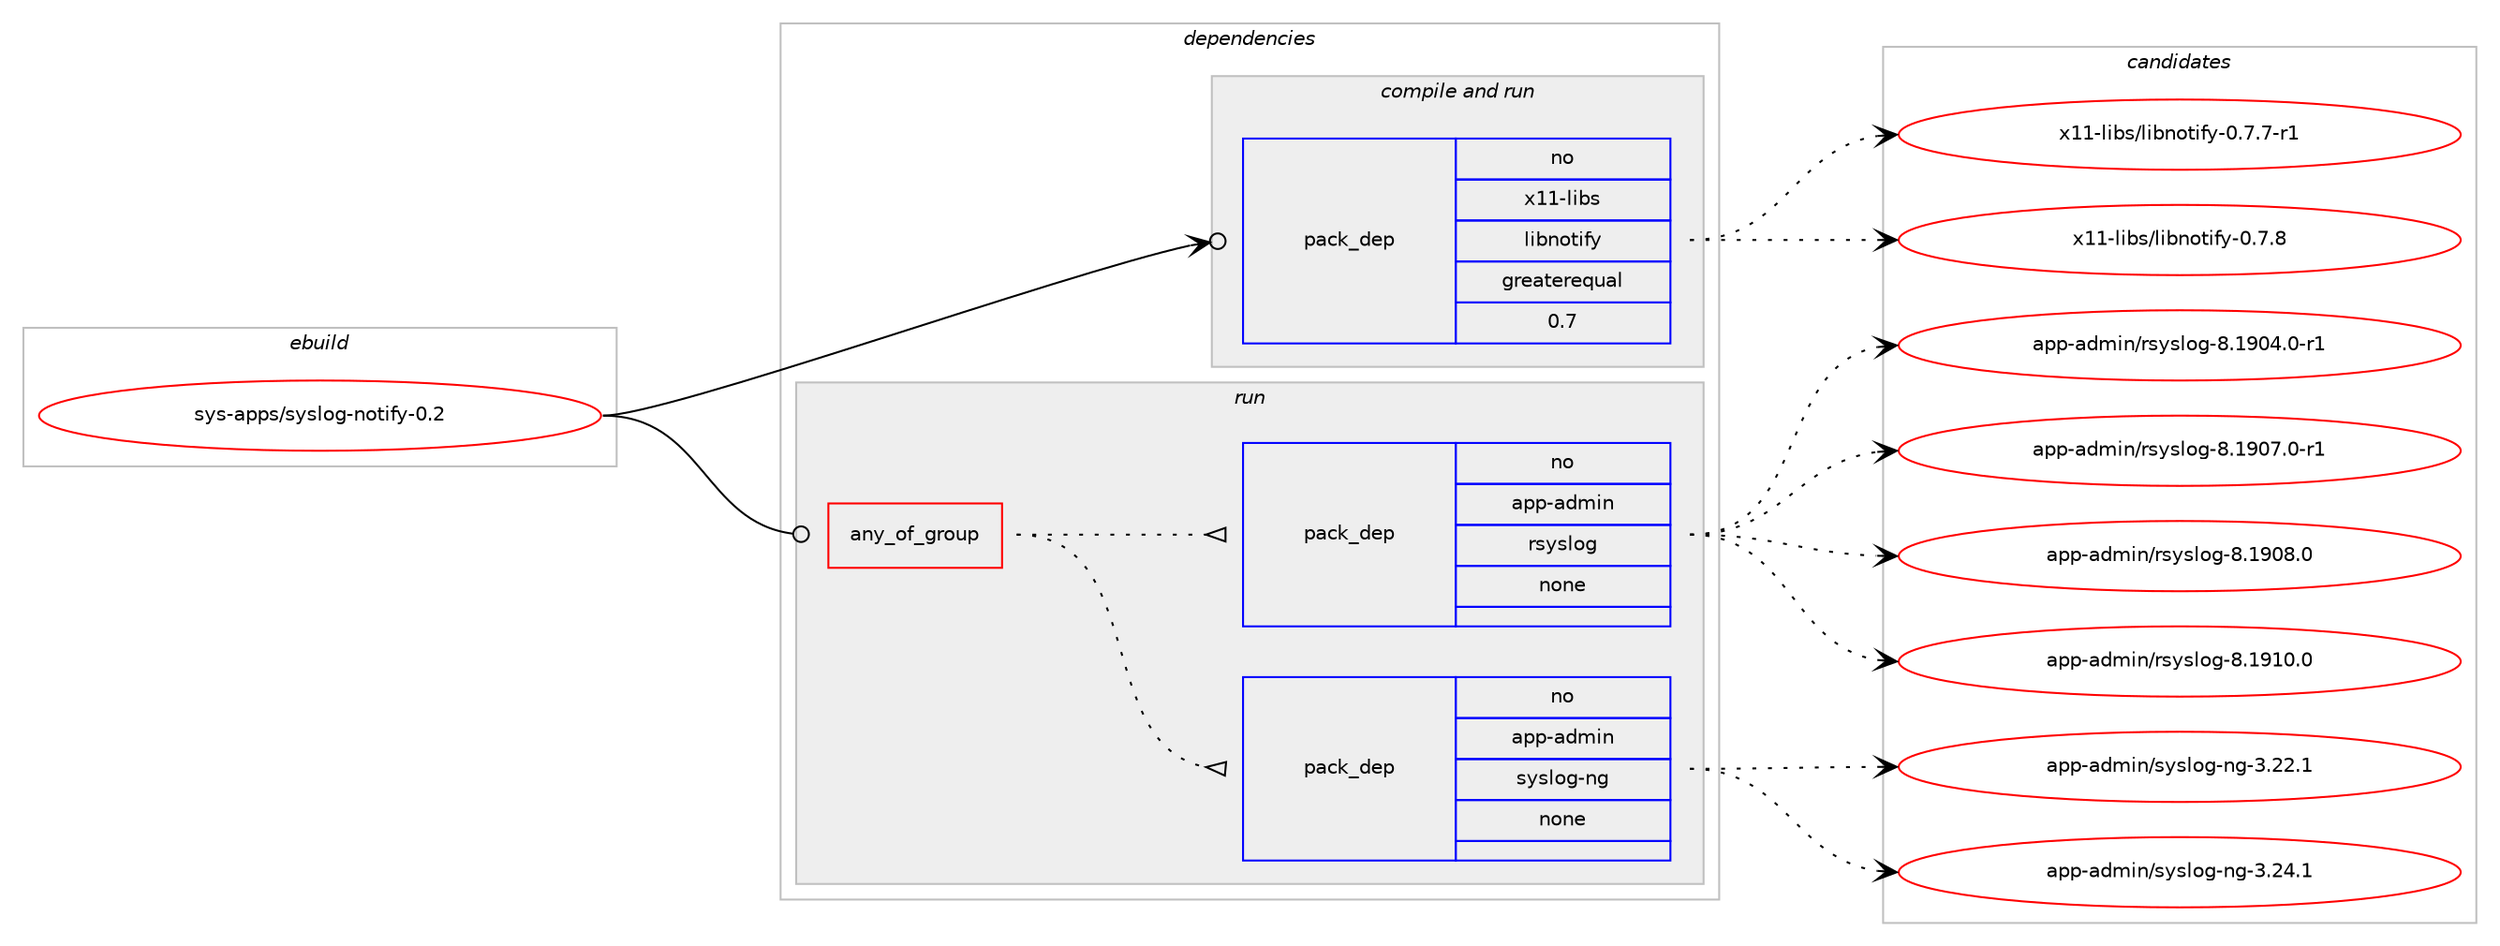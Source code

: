 digraph prolog {

# *************
# Graph options
# *************

newrank=true;
concentrate=true;
compound=true;
graph [rankdir=LR,fontname=Helvetica,fontsize=10,ranksep=1.5];#, ranksep=2.5, nodesep=0.2];
edge  [arrowhead=vee];
node  [fontname=Helvetica,fontsize=10];

# **********
# The ebuild
# **********

subgraph cluster_leftcol {
color=gray;
rank=same;
label=<<i>ebuild</i>>;
id [label="sys-apps/syslog-notify-0.2", color=red, width=4, href="../sys-apps/syslog-notify-0.2.svg"];
}

# ****************
# The dependencies
# ****************

subgraph cluster_midcol {
color=gray;
label=<<i>dependencies</i>>;
subgraph cluster_compile {
fillcolor="#eeeeee";
style=filled;
label=<<i>compile</i>>;
}
subgraph cluster_compileandrun {
fillcolor="#eeeeee";
style=filled;
label=<<i>compile and run</i>>;
subgraph pack651179 {
dependency878130 [label=<<TABLE BORDER="0" CELLBORDER="1" CELLSPACING="0" CELLPADDING="4" WIDTH="220"><TR><TD ROWSPAN="6" CELLPADDING="30">pack_dep</TD></TR><TR><TD WIDTH="110">no</TD></TR><TR><TD>x11-libs</TD></TR><TR><TD>libnotify</TD></TR><TR><TD>greaterequal</TD></TR><TR><TD>0.7</TD></TR></TABLE>>, shape=none, color=blue];
}
id:e -> dependency878130:w [weight=20,style="solid",arrowhead="odotvee"];
}
subgraph cluster_run {
fillcolor="#eeeeee";
style=filled;
label=<<i>run</i>>;
subgraph any14863 {
dependency878131 [label=<<TABLE BORDER="0" CELLBORDER="1" CELLSPACING="0" CELLPADDING="4"><TR><TD CELLPADDING="10">any_of_group</TD></TR></TABLE>>, shape=none, color=red];subgraph pack651180 {
dependency878132 [label=<<TABLE BORDER="0" CELLBORDER="1" CELLSPACING="0" CELLPADDING="4" WIDTH="220"><TR><TD ROWSPAN="6" CELLPADDING="30">pack_dep</TD></TR><TR><TD WIDTH="110">no</TD></TR><TR><TD>app-admin</TD></TR><TR><TD>syslog-ng</TD></TR><TR><TD>none</TD></TR><TR><TD></TD></TR></TABLE>>, shape=none, color=blue];
}
dependency878131:e -> dependency878132:w [weight=20,style="dotted",arrowhead="oinv"];
subgraph pack651181 {
dependency878133 [label=<<TABLE BORDER="0" CELLBORDER="1" CELLSPACING="0" CELLPADDING="4" WIDTH="220"><TR><TD ROWSPAN="6" CELLPADDING="30">pack_dep</TD></TR><TR><TD WIDTH="110">no</TD></TR><TR><TD>app-admin</TD></TR><TR><TD>rsyslog</TD></TR><TR><TD>none</TD></TR><TR><TD></TD></TR></TABLE>>, shape=none, color=blue];
}
dependency878131:e -> dependency878133:w [weight=20,style="dotted",arrowhead="oinv"];
}
id:e -> dependency878131:w [weight=20,style="solid",arrowhead="odot"];
}
}

# **************
# The candidates
# **************

subgraph cluster_choices {
rank=same;
color=gray;
label=<<i>candidates</i>>;

subgraph choice651179 {
color=black;
nodesep=1;
choice1204949451081059811547108105981101111161051021214548465546554511449 [label="x11-libs/libnotify-0.7.7-r1", color=red, width=4,href="../x11-libs/libnotify-0.7.7-r1.svg"];
choice120494945108105981154710810598110111116105102121454846554656 [label="x11-libs/libnotify-0.7.8", color=red, width=4,href="../x11-libs/libnotify-0.7.8.svg"];
dependency878130:e -> choice1204949451081059811547108105981101111161051021214548465546554511449:w [style=dotted,weight="100"];
dependency878130:e -> choice120494945108105981154710810598110111116105102121454846554656:w [style=dotted,weight="100"];
}
subgraph choice651180 {
color=black;
nodesep=1;
choice971121124597100109105110471151211151081111034511010345514650504649 [label="app-admin/syslog-ng-3.22.1", color=red, width=4,href="../app-admin/syslog-ng-3.22.1.svg"];
choice971121124597100109105110471151211151081111034511010345514650524649 [label="app-admin/syslog-ng-3.24.1", color=red, width=4,href="../app-admin/syslog-ng-3.24.1.svg"];
dependency878132:e -> choice971121124597100109105110471151211151081111034511010345514650504649:w [style=dotted,weight="100"];
dependency878132:e -> choice971121124597100109105110471151211151081111034511010345514650524649:w [style=dotted,weight="100"];
}
subgraph choice651181 {
color=black;
nodesep=1;
choice971121124597100109105110471141151211151081111034556464957485246484511449 [label="app-admin/rsyslog-8.1904.0-r1", color=red, width=4,href="../app-admin/rsyslog-8.1904.0-r1.svg"];
choice971121124597100109105110471141151211151081111034556464957485546484511449 [label="app-admin/rsyslog-8.1907.0-r1", color=red, width=4,href="../app-admin/rsyslog-8.1907.0-r1.svg"];
choice97112112459710010910511047114115121115108111103455646495748564648 [label="app-admin/rsyslog-8.1908.0", color=red, width=4,href="../app-admin/rsyslog-8.1908.0.svg"];
choice97112112459710010910511047114115121115108111103455646495749484648 [label="app-admin/rsyslog-8.1910.0", color=red, width=4,href="../app-admin/rsyslog-8.1910.0.svg"];
dependency878133:e -> choice971121124597100109105110471141151211151081111034556464957485246484511449:w [style=dotted,weight="100"];
dependency878133:e -> choice971121124597100109105110471141151211151081111034556464957485546484511449:w [style=dotted,weight="100"];
dependency878133:e -> choice97112112459710010910511047114115121115108111103455646495748564648:w [style=dotted,weight="100"];
dependency878133:e -> choice97112112459710010910511047114115121115108111103455646495749484648:w [style=dotted,weight="100"];
}
}

}
